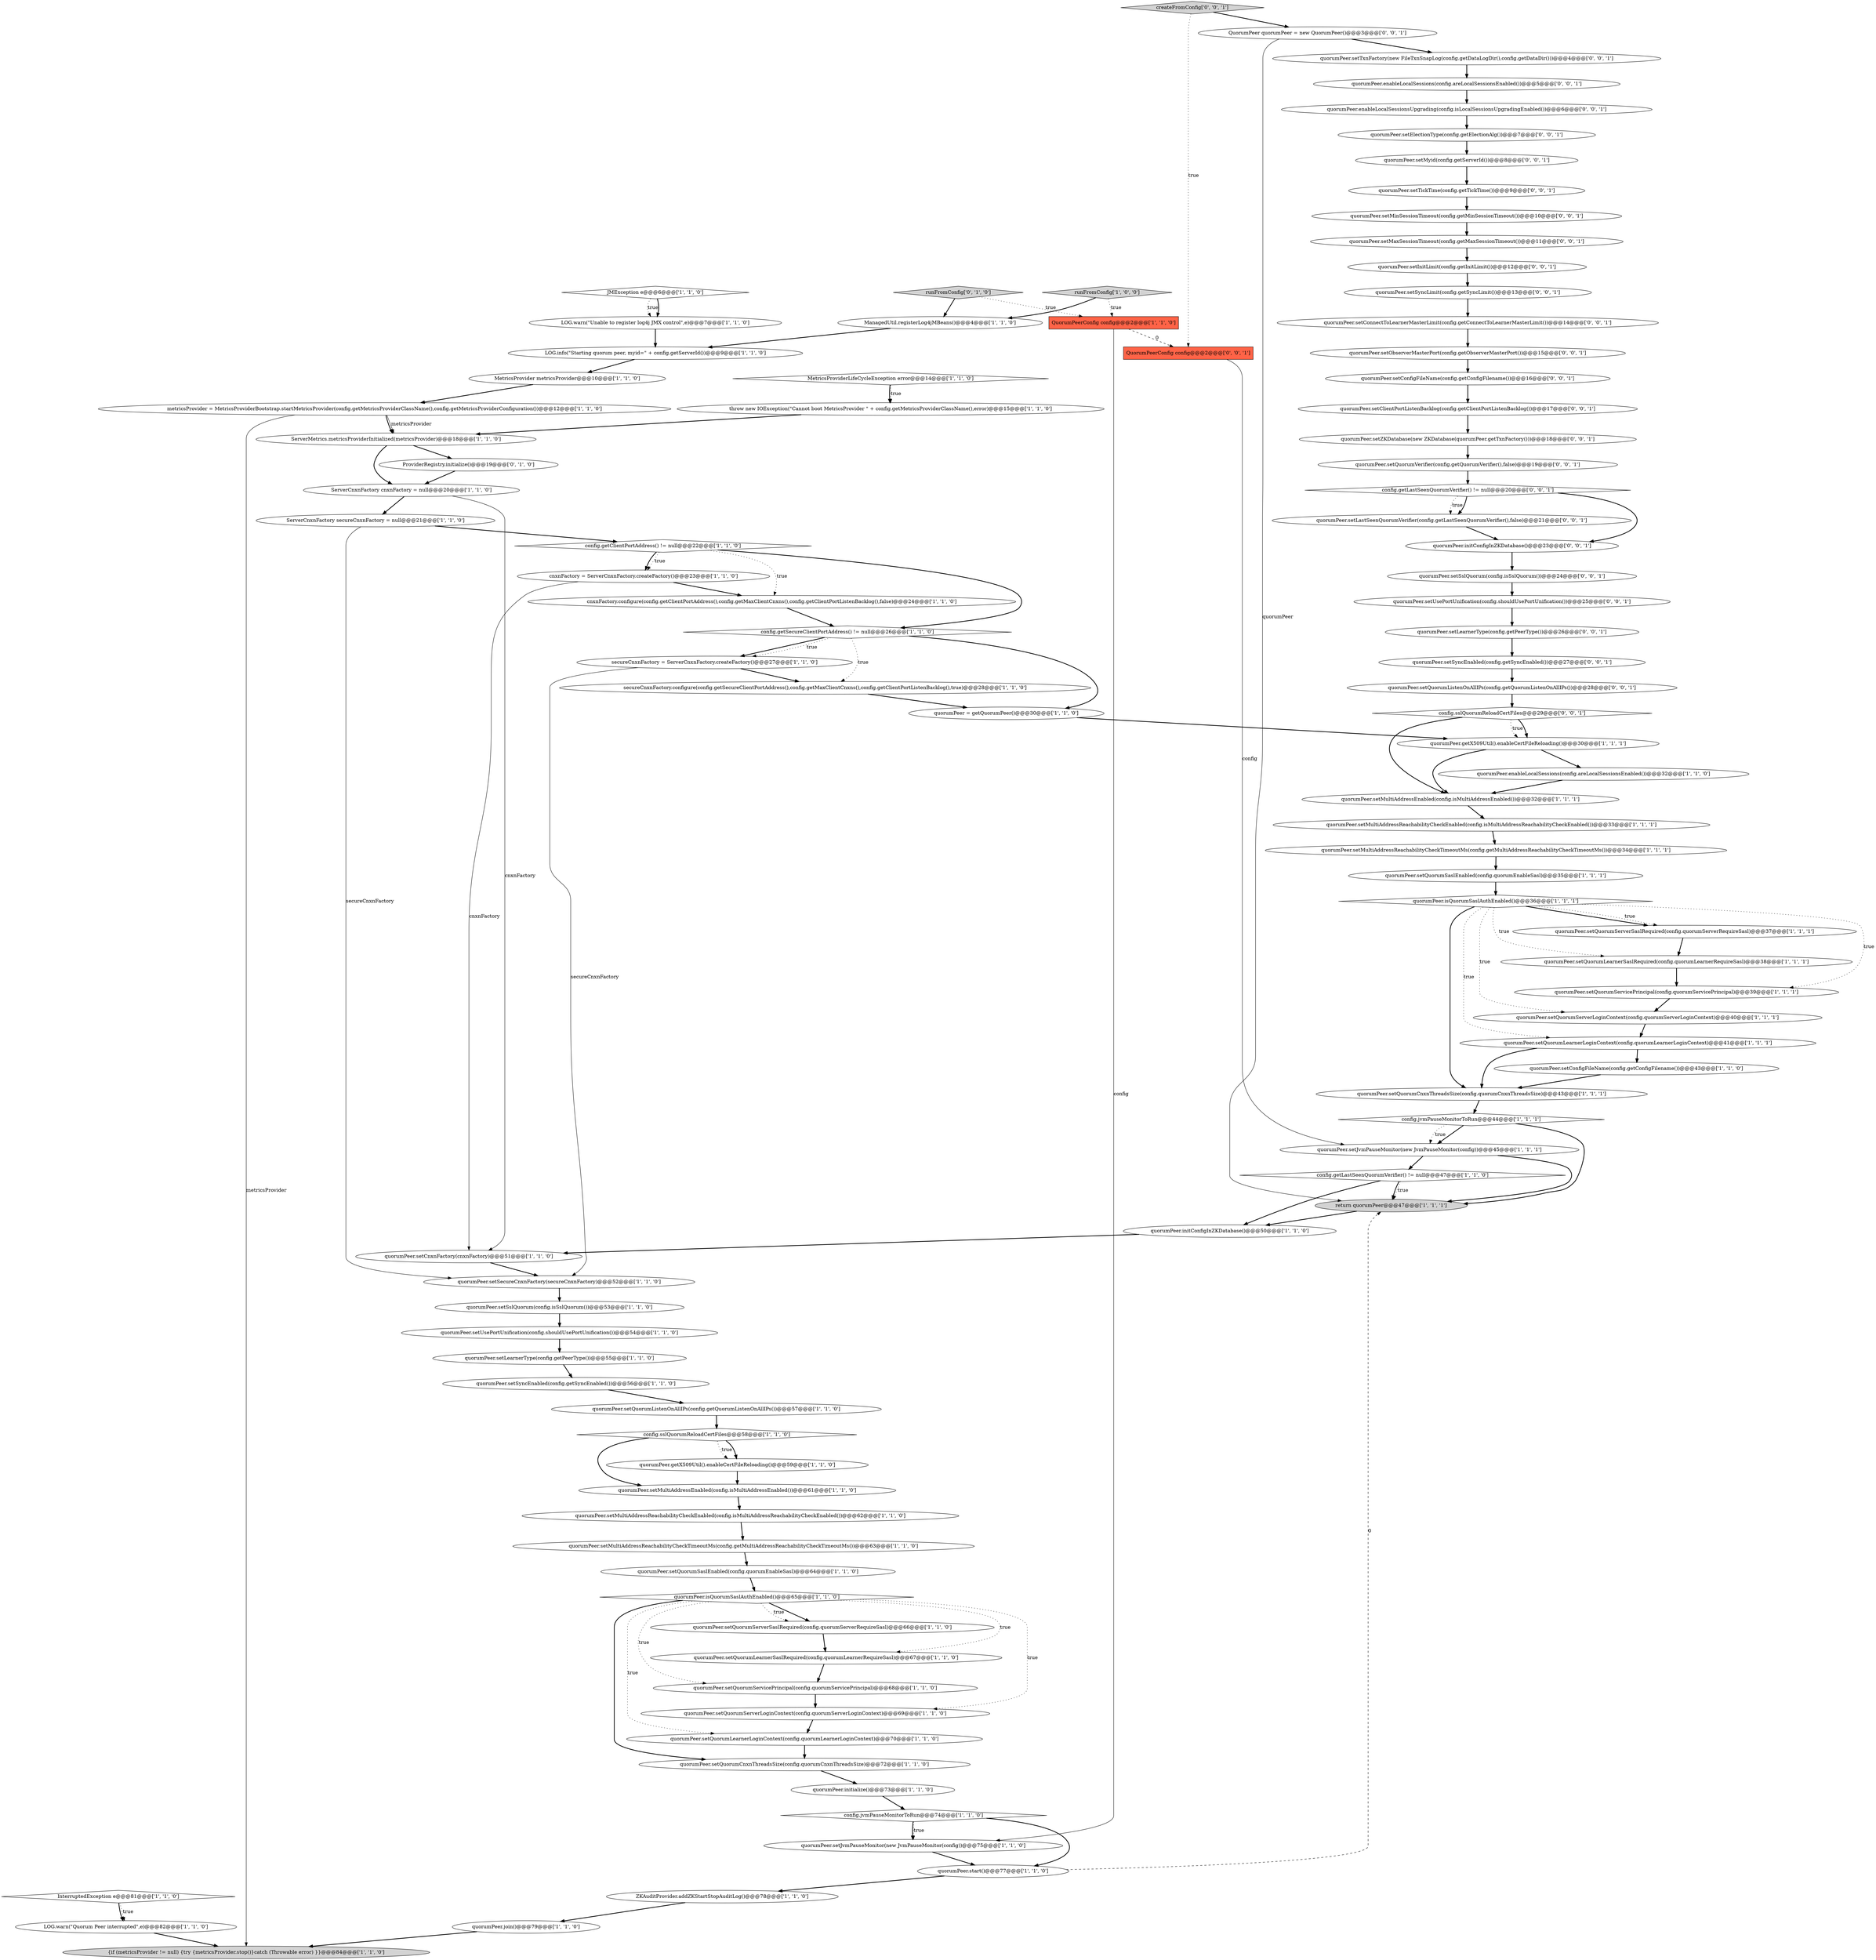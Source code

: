 digraph {
76 [style = filled, label = "quorumPeer.setObserverMasterPort(config.getObserverMasterPort())@@@15@@@['0', '0', '1']", fillcolor = white, shape = ellipse image = "AAA0AAABBB3BBB"];
22 [style = filled, label = "secureCnxnFactory.configure(config.getSecureClientPortAddress(),config.getMaxClientCnxns(),config.getClientPortListenBacklog(),true)@@@28@@@['1', '1', '0']", fillcolor = white, shape = ellipse image = "AAA0AAABBB1BBB"];
32 [style = filled, label = "quorumPeer.setConfigFileName(config.getConfigFilename())@@@43@@@['1', '1', '0']", fillcolor = white, shape = ellipse image = "AAA0AAABBB1BBB"];
62 [style = filled, label = "QuorumPeerConfig config@@@2@@@['1', '1', '0']", fillcolor = tomato, shape = box image = "AAA0AAABBB1BBB"];
23 [style = filled, label = "quorumPeer.setSecureCnxnFactory(secureCnxnFactory)@@@52@@@['1', '1', '0']", fillcolor = white, shape = ellipse image = "AAA0AAABBB1BBB"];
18 [style = filled, label = "quorumPeer.setMultiAddressReachabilityCheckEnabled(config.isMultiAddressReachabilityCheckEnabled())@@@33@@@['1', '1', '1']", fillcolor = white, shape = ellipse image = "AAA0AAABBB1BBB"];
4 [style = filled, label = "quorumPeer.setLearnerType(config.getPeerType())@@@55@@@['1', '1', '0']", fillcolor = white, shape = ellipse image = "AAA0AAABBB1BBB"];
83 [style = filled, label = "config.getLastSeenQuorumVerifier() != null@@@20@@@['0', '0', '1']", fillcolor = white, shape = diamond image = "AAA0AAABBB3BBB"];
28 [style = filled, label = "ServerCnxnFactory cnxnFactory = null@@@20@@@['1', '1', '0']", fillcolor = white, shape = ellipse image = "AAA0AAABBB1BBB"];
29 [style = filled, label = "return quorumPeer@@@47@@@['1', '1', '1']", fillcolor = lightgray, shape = ellipse image = "AAA0AAABBB1BBB"];
66 [style = filled, label = "cnxnFactory.configure(config.getClientPortAddress(),config.getMaxClientCnxns(),config.getClientPortListenBacklog(),false)@@@24@@@['1', '1', '0']", fillcolor = white, shape = ellipse image = "AAA0AAABBB1BBB"];
85 [style = filled, label = "quorumPeer.setSyncEnabled(config.getSyncEnabled())@@@27@@@['0', '0', '1']", fillcolor = white, shape = ellipse image = "AAA0AAABBB3BBB"];
17 [style = filled, label = "quorumPeer.setQuorumLearnerSaslRequired(config.quorumLearnerRequireSasl)@@@38@@@['1', '1', '1']", fillcolor = white, shape = ellipse image = "AAA0AAABBB1BBB"];
21 [style = filled, label = "config.getClientPortAddress() != null@@@22@@@['1', '1', '0']", fillcolor = white, shape = diamond image = "AAA0AAABBB1BBB"];
75 [style = filled, label = "quorumPeer.setConfigFileName(config.getConfigFilename())@@@16@@@['0', '0', '1']", fillcolor = white, shape = ellipse image = "AAA0AAABBB3BBB"];
25 [style = filled, label = "config.sslQuorumReloadCertFiles@@@58@@@['1', '1', '0']", fillcolor = white, shape = diamond image = "AAA0AAABBB1BBB"];
55 [style = filled, label = "ZKAuditProvider.addZKStartStopAuditLog()@@@78@@@['1', '1', '0']", fillcolor = white, shape = ellipse image = "AAA0AAABBB1BBB"];
38 [style = filled, label = "quorumPeer.setJvmPauseMonitor(new JvmPauseMonitor(config))@@@45@@@['1', '1', '1']", fillcolor = white, shape = ellipse image = "AAA0AAABBB1BBB"];
70 [style = filled, label = "quorumPeer.setLearnerType(config.getPeerType())@@@26@@@['0', '0', '1']", fillcolor = white, shape = ellipse image = "AAA0AAABBB3BBB"];
86 [style = filled, label = "createFromConfig['0', '0', '1']", fillcolor = lightgray, shape = diamond image = "AAA0AAABBB3BBB"];
89 [style = filled, label = "quorumPeer.setUsePortUnification(config.shouldUsePortUnification())@@@25@@@['0', '0', '1']", fillcolor = white, shape = ellipse image = "AAA0AAABBB3BBB"];
19 [style = filled, label = "quorumPeer.initConfigInZKDatabase()@@@50@@@['1', '1', '0']", fillcolor = white, shape = ellipse image = "AAA0AAABBB1BBB"];
51 [style = filled, label = "quorumPeer.start()@@@77@@@['1', '1', '0']", fillcolor = white, shape = ellipse image = "AAA0AAABBB1BBB"];
81 [style = filled, label = "quorumPeer.enableLocalSessionsUpgrading(config.isLocalSessionsUpgradingEnabled())@@@6@@@['0', '0', '1']", fillcolor = white, shape = ellipse image = "AAA0AAABBB3BBB"];
87 [style = filled, label = "quorumPeer.setQuorumVerifier(config.getQuorumVerifier(),false)@@@19@@@['0', '0', '1']", fillcolor = white, shape = ellipse image = "AAA0AAABBB3BBB"];
16 [style = filled, label = "quorumPeer.join()@@@79@@@['1', '1', '0']", fillcolor = white, shape = ellipse image = "AAA0AAABBB1BBB"];
88 [style = filled, label = "quorumPeer.initConfigInZKDatabase()@@@23@@@['0', '0', '1']", fillcolor = white, shape = ellipse image = "AAA0AAABBB3BBB"];
39 [style = filled, label = "quorumPeer.setQuorumLearnerSaslRequired(config.quorumLearnerRequireSasl)@@@67@@@['1', '1', '0']", fillcolor = white, shape = ellipse image = "AAA0AAABBB1BBB"];
6 [style = filled, label = "quorumPeer.setMultiAddressReachabilityCheckEnabled(config.isMultiAddressReachabilityCheckEnabled())@@@62@@@['1', '1', '0']", fillcolor = white, shape = ellipse image = "AAA0AAABBB1BBB"];
27 [style = filled, label = "ServerMetrics.metricsProviderInitialized(metricsProvider)@@@18@@@['1', '1', '0']", fillcolor = white, shape = ellipse image = "AAA0AAABBB1BBB"];
94 [style = filled, label = "quorumPeer.setMyid(config.getServerId())@@@8@@@['0', '0', '1']", fillcolor = white, shape = ellipse image = "AAA0AAABBB3BBB"];
73 [style = filled, label = "QuorumPeerConfig config@@@2@@@['0', '0', '1']", fillcolor = tomato, shape = box image = "AAA0AAABBB3BBB"];
53 [style = filled, label = "MetricsProvider metricsProvider@@@10@@@['1', '1', '0']", fillcolor = white, shape = ellipse image = "AAA0AAABBB1BBB"];
46 [style = filled, label = "quorumPeer.setQuorumServicePrincipal(config.quorumServicePrincipal)@@@39@@@['1', '1', '1']", fillcolor = white, shape = ellipse image = "AAA0AAABBB1BBB"];
57 [style = filled, label = "quorumPeer.isQuorumSaslAuthEnabled()@@@65@@@['1', '1', '0']", fillcolor = white, shape = diamond image = "AAA0AAABBB1BBB"];
91 [style = filled, label = "quorumPeer.setElectionType(config.getElectionAlg())@@@7@@@['0', '0', '1']", fillcolor = white, shape = ellipse image = "AAA0AAABBB3BBB"];
72 [style = filled, label = "quorumPeer.setQuorumListenOnAllIPs(config.getQuorumListenOnAllIPs())@@@28@@@['0', '0', '1']", fillcolor = white, shape = ellipse image = "AAA0AAABBB3BBB"];
31 [style = filled, label = "quorumPeer.getX509Util().enableCertFileReloading()@@@59@@@['1', '1', '0']", fillcolor = white, shape = ellipse image = "AAA0AAABBB1BBB"];
60 [style = filled, label = "quorumPeer.setCnxnFactory(cnxnFactory)@@@51@@@['1', '1', '0']", fillcolor = white, shape = ellipse image = "AAA0AAABBB1BBB"];
93 [style = filled, label = "quorumPeer.setMinSessionTimeout(config.getMinSessionTimeout())@@@10@@@['0', '0', '1']", fillcolor = white, shape = ellipse image = "AAA0AAABBB3BBB"];
79 [style = filled, label = "quorumPeer.setClientPortListenBacklog(config.getClientPortListenBacklog())@@@17@@@['0', '0', '1']", fillcolor = white, shape = ellipse image = "AAA0AAABBB3BBB"];
0 [style = filled, label = "quorumPeer.setQuorumServicePrincipal(config.quorumServicePrincipal)@@@68@@@['1', '1', '0']", fillcolor = white, shape = ellipse image = "AAA0AAABBB1BBB"];
49 [style = filled, label = "LOG.info(\"Starting quorum peer, myid=\" + config.getServerId())@@@9@@@['1', '1', '0']", fillcolor = white, shape = ellipse image = "AAA0AAABBB1BBB"];
56 [style = filled, label = "quorumPeer.setSyncEnabled(config.getSyncEnabled())@@@56@@@['1', '1', '0']", fillcolor = white, shape = ellipse image = "AAA0AAABBB1BBB"];
74 [style = filled, label = "quorumPeer.setConnectToLearnerMasterLimit(config.getConnectToLearnerMasterLimit())@@@14@@@['0', '0', '1']", fillcolor = white, shape = ellipse image = "AAA0AAABBB3BBB"];
67 [style = filled, label = "ServerCnxnFactory secureCnxnFactory = null@@@21@@@['1', '1', '0']", fillcolor = white, shape = ellipse image = "AAA0AAABBB1BBB"];
40 [style = filled, label = "quorumPeer.setQuorumSaslEnabled(config.quorumEnableSasl)@@@64@@@['1', '1', '0']", fillcolor = white, shape = ellipse image = "AAA0AAABBB1BBB"];
95 [style = filled, label = "quorumPeer.setInitLimit(config.getInitLimit())@@@12@@@['0', '0', '1']", fillcolor = white, shape = ellipse image = "AAA0AAABBB3BBB"];
15 [style = filled, label = "config.jvmPauseMonitorToRun@@@44@@@['1', '1', '1']", fillcolor = white, shape = diamond image = "AAA0AAABBB1BBB"];
78 [style = filled, label = "quorumPeer.enableLocalSessions(config.areLocalSessionsEnabled())@@@5@@@['0', '0', '1']", fillcolor = white, shape = ellipse image = "AAA0AAABBB3BBB"];
71 [style = filled, label = "quorumPeer.setMaxSessionTimeout(config.getMaxSessionTimeout())@@@11@@@['0', '0', '1']", fillcolor = white, shape = ellipse image = "AAA0AAABBB3BBB"];
64 [style = filled, label = "quorumPeer.setUsePortUnification(config.shouldUsePortUnification())@@@54@@@['1', '1', '0']", fillcolor = white, shape = ellipse image = "AAA0AAABBB1BBB"];
44 [style = filled, label = "InterruptedException e@@@81@@@['1', '1', '0']", fillcolor = white, shape = diamond image = "AAA0AAABBB1BBB"];
54 [style = filled, label = "quorumPeer.setQuorumCnxnThreadsSize(config.quorumCnxnThreadsSize)@@@72@@@['1', '1', '0']", fillcolor = white, shape = ellipse image = "AAA0AAABBB1BBB"];
58 [style = filled, label = "quorumPeer.setQuorumLearnerLoginContext(config.quorumLearnerLoginContext)@@@70@@@['1', '1', '0']", fillcolor = white, shape = ellipse image = "AAA0AAABBB1BBB"];
3 [style = filled, label = "config.getSecureClientPortAddress() != null@@@26@@@['1', '1', '0']", fillcolor = white, shape = diamond image = "AAA0AAABBB1BBB"];
43 [style = filled, label = "secureCnxnFactory = ServerCnxnFactory.createFactory()@@@27@@@['1', '1', '0']", fillcolor = white, shape = ellipse image = "AAA0AAABBB1BBB"];
50 [style = filled, label = "LOG.warn(\"Unable to register log4j JMX control\",e)@@@7@@@['1', '1', '0']", fillcolor = white, shape = ellipse image = "AAA0AAABBB1BBB"];
14 [style = filled, label = "quorumPeer.setQuorumServerLoginContext(config.quorumServerLoginContext)@@@40@@@['1', '1', '1']", fillcolor = white, shape = ellipse image = "AAA0AAABBB1BBB"];
36 [style = filled, label = "cnxnFactory = ServerCnxnFactory.createFactory()@@@23@@@['1', '1', '0']", fillcolor = white, shape = ellipse image = "AAA0AAABBB1BBB"];
8 [style = filled, label = "quorumPeer.isQuorumSaslAuthEnabled()@@@36@@@['1', '1', '1']", fillcolor = white, shape = diamond image = "AAA0AAABBB1BBB"];
30 [style = filled, label = "quorumPeer.setQuorumSaslEnabled(config.quorumEnableSasl)@@@35@@@['1', '1', '1']", fillcolor = white, shape = ellipse image = "AAA0AAABBB1BBB"];
47 [style = filled, label = "quorumPeer.setMultiAddressEnabled(config.isMultiAddressEnabled())@@@61@@@['1', '1', '0']", fillcolor = white, shape = ellipse image = "AAA0AAABBB1BBB"];
84 [style = filled, label = "quorumPeer.setZKDatabase(new ZKDatabase(quorumPeer.getTxnFactory()))@@@18@@@['0', '0', '1']", fillcolor = white, shape = ellipse image = "AAA0AAABBB3BBB"];
5 [style = filled, label = "quorumPeer.enableLocalSessions(config.areLocalSessionsEnabled())@@@32@@@['1', '1', '0']", fillcolor = white, shape = ellipse image = "AAA0AAABBB1BBB"];
42 [style = filled, label = "quorumPeer.getX509Util().enableCertFileReloading()@@@30@@@['1', '1', '1']", fillcolor = white, shape = ellipse image = "AAA0AAABBB1BBB"];
9 [style = filled, label = "config.jvmPauseMonitorToRun@@@74@@@['1', '1', '0']", fillcolor = white, shape = diamond image = "AAA0AAABBB1BBB"];
77 [style = filled, label = "quorumPeer.setTxnFactory(new FileTxnSnapLog(config.getDataLogDir(),config.getDataDir()))@@@4@@@['0', '0', '1']", fillcolor = white, shape = ellipse image = "AAA0AAABBB3BBB"];
7 [style = filled, label = "config.getLastSeenQuorumVerifier() != null@@@47@@@['1', '1', '0']", fillcolor = white, shape = diamond image = "AAA0AAABBB1BBB"];
45 [style = filled, label = "quorumPeer.setQuorumServerLoginContext(config.quorumServerLoginContext)@@@69@@@['1', '1', '0']", fillcolor = white, shape = ellipse image = "AAA0AAABBB1BBB"];
12 [style = filled, label = "quorumPeer.setQuorumLearnerLoginContext(config.quorumLearnerLoginContext)@@@41@@@['1', '1', '1']", fillcolor = white, shape = ellipse image = "AAA0AAABBB1BBB"];
20 [style = filled, label = "quorumPeer.initialize()@@@73@@@['1', '1', '0']", fillcolor = white, shape = ellipse image = "AAA0AAABBB1BBB"];
33 [style = filled, label = "quorumPeer.setQuorumListenOnAllIPs(config.getQuorumListenOnAllIPs())@@@57@@@['1', '1', '0']", fillcolor = white, shape = ellipse image = "AAA0AAABBB1BBB"];
52 [style = filled, label = "quorumPeer.setJvmPauseMonitor(new JvmPauseMonitor(config))@@@75@@@['1', '1', '0']", fillcolor = white, shape = ellipse image = "AAA0AAABBB1BBB"];
63 [style = filled, label = "MetricsProviderLifeCycleException error@@@14@@@['1', '1', '0']", fillcolor = white, shape = diamond image = "AAA0AAABBB1BBB"];
2 [style = filled, label = "LOG.warn(\"Quorum Peer interrupted\",e)@@@82@@@['1', '1', '0']", fillcolor = white, shape = ellipse image = "AAA0AAABBB1BBB"];
13 [style = filled, label = "{if (metricsProvider != null) {try {metricsProvider.stop()}catch (Throwable error) }}@@@84@@@['1', '1', '0']", fillcolor = lightgray, shape = ellipse image = "AAA0AAABBB1BBB"];
90 [style = filled, label = "config.sslQuorumReloadCertFiles@@@29@@@['0', '0', '1']", fillcolor = white, shape = diamond image = "AAA0AAABBB3BBB"];
41 [style = filled, label = "quorumPeer = getQuorumPeer()@@@30@@@['1', '1', '0']", fillcolor = white, shape = ellipse image = "AAA0AAABBB1BBB"];
61 [style = filled, label = "throw new IOException(\"Cannot boot MetricsProvider \" + config.getMetricsProviderClassName(),error)@@@15@@@['1', '1', '0']", fillcolor = white, shape = ellipse image = "AAA0AAABBB1BBB"];
24 [style = filled, label = "quorumPeer.setMultiAddressEnabled(config.isMultiAddressEnabled())@@@32@@@['1', '1', '1']", fillcolor = white, shape = ellipse image = "AAA0AAABBB1BBB"];
96 [style = filled, label = "quorumPeer.setSyncLimit(config.getSyncLimit())@@@13@@@['0', '0', '1']", fillcolor = white, shape = ellipse image = "AAA0AAABBB3BBB"];
35 [style = filled, label = "quorumPeer.setQuorumServerSaslRequired(config.quorumServerRequireSasl)@@@66@@@['1', '1', '0']", fillcolor = white, shape = ellipse image = "AAA0AAABBB1BBB"];
97 [style = filled, label = "quorumPeer.setSslQuorum(config.isSslQuorum())@@@24@@@['0', '0', '1']", fillcolor = white, shape = ellipse image = "AAA0AAABBB3BBB"];
37 [style = filled, label = "metricsProvider = MetricsProviderBootstrap.startMetricsProvider(config.getMetricsProviderClassName(),config.getMetricsProviderConfiguration())@@@12@@@['1', '1', '0']", fillcolor = white, shape = ellipse image = "AAA0AAABBB1BBB"];
10 [style = filled, label = "quorumPeer.setQuorumServerSaslRequired(config.quorumServerRequireSasl)@@@37@@@['1', '1', '1']", fillcolor = white, shape = ellipse image = "AAA0AAABBB1BBB"];
11 [style = filled, label = "runFromConfig['1', '0', '0']", fillcolor = lightgray, shape = diamond image = "AAA0AAABBB1BBB"];
1 [style = filled, label = "quorumPeer.setSslQuorum(config.isSslQuorum())@@@53@@@['1', '1', '0']", fillcolor = white, shape = ellipse image = "AAA0AAABBB1BBB"];
69 [style = filled, label = "ProviderRegistry.initialize()@@@19@@@['0', '1', '0']", fillcolor = white, shape = ellipse image = "AAA1AAABBB2BBB"];
48 [style = filled, label = "quorumPeer.setMultiAddressReachabilityCheckTimeoutMs(config.getMultiAddressReachabilityCheckTimeoutMs())@@@34@@@['1', '1', '1']", fillcolor = white, shape = ellipse image = "AAA0AAABBB1BBB"];
26 [style = filled, label = "ManagedUtil.registerLog4jMBeans()@@@4@@@['1', '1', '0']", fillcolor = white, shape = ellipse image = "AAA0AAABBB1BBB"];
82 [style = filled, label = "QuorumPeer quorumPeer = new QuorumPeer()@@@3@@@['0', '0', '1']", fillcolor = white, shape = ellipse image = "AAA0AAABBB3BBB"];
68 [style = filled, label = "runFromConfig['0', '1', '0']", fillcolor = lightgray, shape = diamond image = "AAA0AAABBB2BBB"];
92 [style = filled, label = "quorumPeer.setLastSeenQuorumVerifier(config.getLastSeenQuorumVerifier(),false)@@@21@@@['0', '0', '1']", fillcolor = white, shape = ellipse image = "AAA0AAABBB3BBB"];
80 [style = filled, label = "quorumPeer.setTickTime(config.getTickTime())@@@9@@@['0', '0', '1']", fillcolor = white, shape = ellipse image = "AAA0AAABBB3BBB"];
34 [style = filled, label = "quorumPeer.setMultiAddressReachabilityCheckTimeoutMs(config.getMultiAddressReachabilityCheckTimeoutMs())@@@63@@@['1', '1', '0']", fillcolor = white, shape = ellipse image = "AAA0AAABBB1BBB"];
65 [style = filled, label = "JMException e@@@6@@@['1', '1', '0']", fillcolor = white, shape = diamond image = "AAA0AAABBB1BBB"];
59 [style = filled, label = "quorumPeer.setQuorumCnxnThreadsSize(config.quorumCnxnThreadsSize)@@@43@@@['1', '1', '1']", fillcolor = white, shape = ellipse image = "AAA0AAABBB1BBB"];
40->57 [style = bold, label=""];
21->3 [style = bold, label=""];
29->19 [style = bold, label=""];
15->38 [style = dotted, label="true"];
67->21 [style = bold, label=""];
48->30 [style = bold, label=""];
9->51 [style = bold, label=""];
64->4 [style = bold, label=""];
57->35 [style = bold, label=""];
73->38 [style = solid, label="config"];
21->36 [style = dotted, label="true"];
62->73 [style = dashed, label="0"];
62->52 [style = solid, label="config"];
78->81 [style = bold, label=""];
16->13 [style = bold, label=""];
27->69 [style = bold, label=""];
12->32 [style = bold, label=""];
82->29 [style = solid, label="quorumPeer"];
44->2 [style = bold, label=""];
80->93 [style = bold, label=""];
69->28 [style = bold, label=""];
21->66 [style = dotted, label="true"];
57->58 [style = dotted, label="true"];
7->29 [style = bold, label=""];
97->89 [style = bold, label=""];
55->16 [style = bold, label=""];
7->19 [style = bold, label=""];
54->20 [style = bold, label=""];
18->48 [style = bold, label=""];
66->3 [style = bold, label=""];
32->59 [style = bold, label=""];
96->74 [style = bold, label=""];
44->2 [style = dotted, label="true"];
45->58 [style = bold, label=""];
9->52 [style = bold, label=""];
3->43 [style = bold, label=""];
10->17 [style = bold, label=""];
27->28 [style = bold, label=""];
63->61 [style = bold, label=""];
15->38 [style = bold, label=""];
56->33 [style = bold, label=""];
90->24 [style = bold, label=""];
57->35 [style = dotted, label="true"];
11->26 [style = bold, label=""];
22->41 [style = bold, label=""];
49->53 [style = bold, label=""];
36->60 [style = solid, label="cnxnFactory"];
83->92 [style = dotted, label="true"];
11->62 [style = dotted, label="true"];
42->5 [style = bold, label=""];
7->29 [style = dotted, label="true"];
79->84 [style = bold, label=""];
51->29 [style = dashed, label="0"];
38->7 [style = bold, label=""];
52->51 [style = bold, label=""];
4->56 [style = bold, label=""];
5->24 [style = bold, label=""];
65->50 [style = dotted, label="true"];
28->67 [style = bold, label=""];
21->36 [style = bold, label=""];
12->59 [style = bold, label=""];
67->23 [style = solid, label="secureCnxnFactory"];
90->42 [style = dotted, label="true"];
8->10 [style = bold, label=""];
8->10 [style = dotted, label="true"];
15->29 [style = bold, label=""];
3->22 [style = dotted, label="true"];
95->96 [style = bold, label=""];
42->24 [style = bold, label=""];
76->75 [style = bold, label=""];
8->59 [style = bold, label=""];
87->83 [style = bold, label=""];
2->13 [style = bold, label=""];
47->6 [style = bold, label=""];
3->43 [style = dotted, label="true"];
31->47 [style = bold, label=""];
57->0 [style = dotted, label="true"];
0->45 [style = bold, label=""];
14->12 [style = bold, label=""];
74->76 [style = bold, label=""];
25->31 [style = dotted, label="true"];
57->45 [style = dotted, label="true"];
84->87 [style = bold, label=""];
68->26 [style = bold, label=""];
46->14 [style = bold, label=""];
85->72 [style = bold, label=""];
58->54 [style = bold, label=""];
51->55 [style = bold, label=""];
25->31 [style = bold, label=""];
37->27 [style = solid, label="metricsProvider"];
20->9 [style = bold, label=""];
61->27 [style = bold, label=""];
88->97 [style = bold, label=""];
63->61 [style = dotted, label="true"];
43->22 [style = bold, label=""];
26->49 [style = bold, label=""];
28->60 [style = solid, label="cnxnFactory"];
8->17 [style = dotted, label="true"];
82->77 [style = bold, label=""];
91->94 [style = bold, label=""];
37->13 [style = solid, label="metricsProvider"];
43->23 [style = solid, label="secureCnxnFactory"];
89->70 [style = bold, label=""];
86->73 [style = dotted, label="true"];
71->95 [style = bold, label=""];
24->18 [style = bold, label=""];
53->37 [style = bold, label=""];
60->23 [style = bold, label=""];
1->64 [style = bold, label=""];
77->78 [style = bold, label=""];
23->1 [style = bold, label=""];
90->42 [style = bold, label=""];
19->60 [style = bold, label=""];
37->27 [style = bold, label=""];
38->29 [style = bold, label=""];
68->62 [style = dotted, label="true"];
83->88 [style = bold, label=""];
57->54 [style = bold, label=""];
34->40 [style = bold, label=""];
92->88 [style = bold, label=""];
35->39 [style = bold, label=""];
75->79 [style = bold, label=""];
59->15 [style = bold, label=""];
86->82 [style = bold, label=""];
93->71 [style = bold, label=""];
8->12 [style = dotted, label="true"];
8->46 [style = dotted, label="true"];
70->85 [style = bold, label=""];
50->49 [style = bold, label=""];
6->34 [style = bold, label=""];
41->42 [style = bold, label=""];
25->47 [style = bold, label=""];
3->41 [style = bold, label=""];
94->80 [style = bold, label=""];
9->52 [style = dotted, label="true"];
65->50 [style = bold, label=""];
8->14 [style = dotted, label="true"];
39->0 [style = bold, label=""];
30->8 [style = bold, label=""];
33->25 [style = bold, label=""];
57->39 [style = dotted, label="true"];
81->91 [style = bold, label=""];
17->46 [style = bold, label=""];
72->90 [style = bold, label=""];
83->92 [style = bold, label=""];
36->66 [style = bold, label=""];
}
